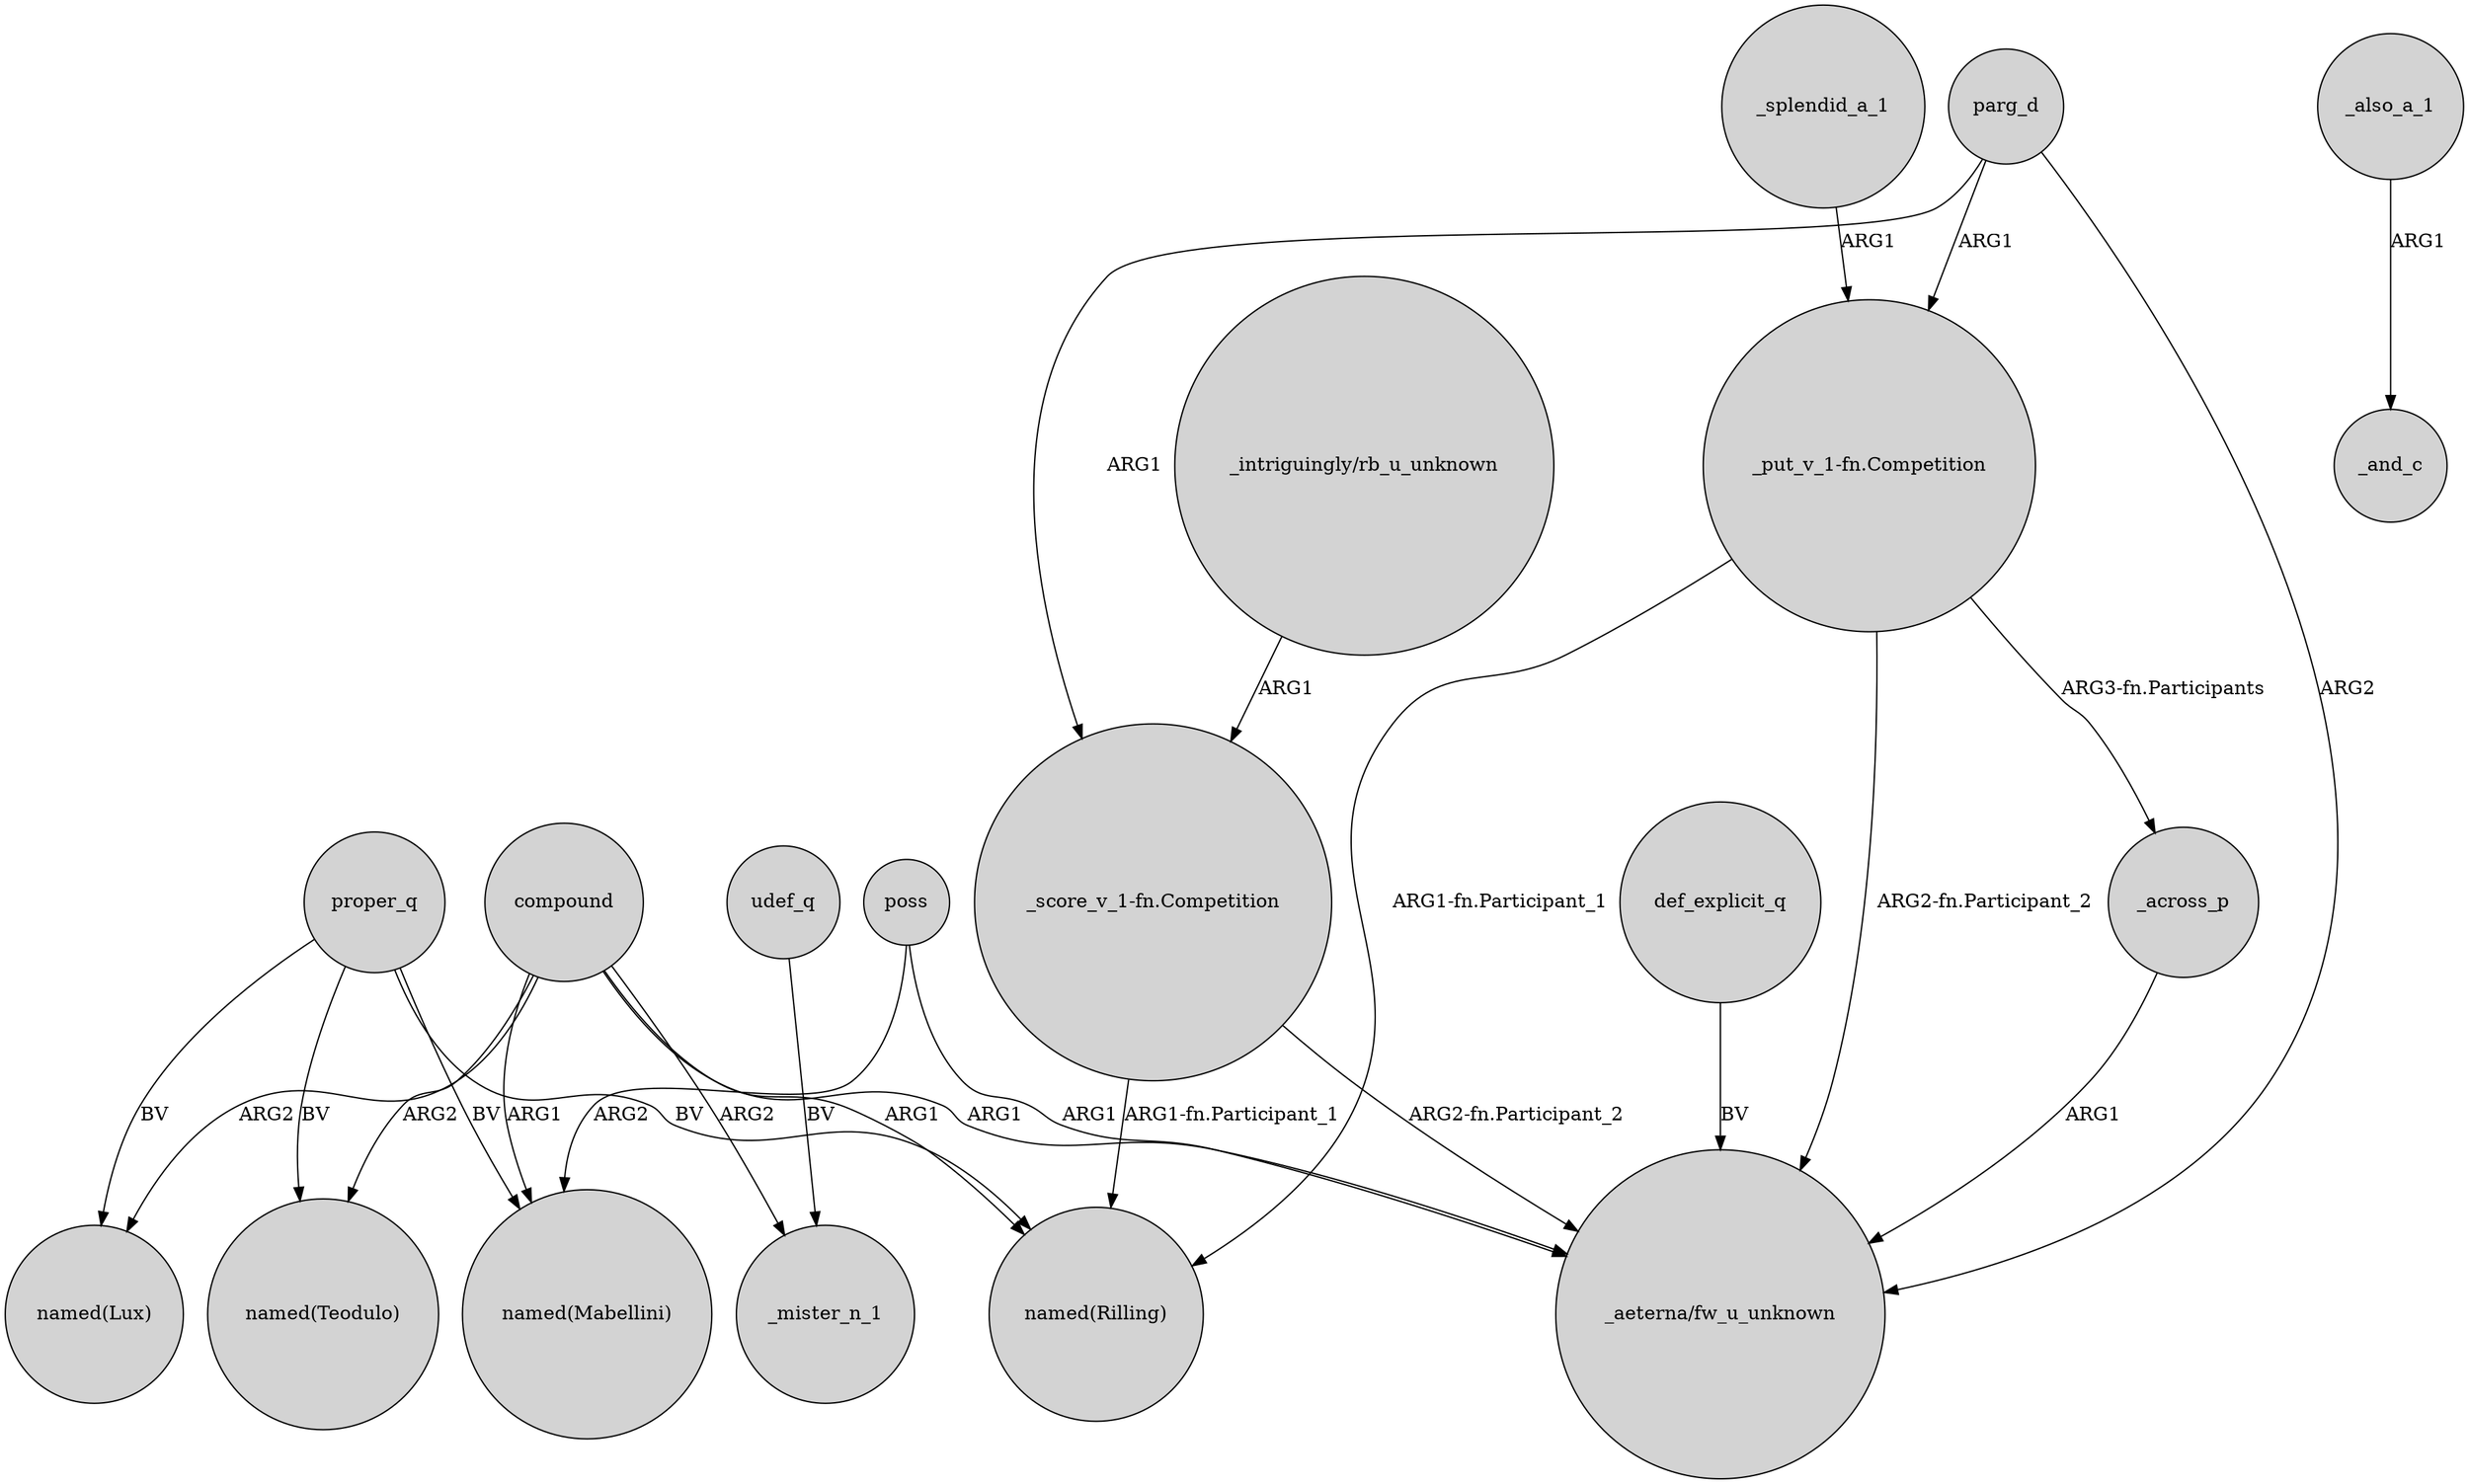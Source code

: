 digraph {
	node [shape=circle style=filled]
	compound -> "_aeterna/fw_u_unknown" [label=ARG1]
	parg_d -> "_put_v_1-fn.Competition" [label=ARG1]
	compound -> "named(Teodulo)" [label=ARG2]
	compound -> _mister_n_1 [label=ARG2]
	compound -> "named(Lux)" [label=ARG2]
	_across_p -> "_aeterna/fw_u_unknown" [label=ARG1]
	"_intriguingly/rb_u_unknown" -> "_score_v_1-fn.Competition" [label=ARG1]
	proper_q -> "named(Lux)" [label=BV]
	poss -> "named(Mabellini)" [label=ARG2]
	"_put_v_1-fn.Competition" -> _across_p [label="ARG3-fn.Participants"]
	udef_q -> _mister_n_1 [label=BV]
	proper_q -> "named(Mabellini)" [label=BV]
	poss -> "_aeterna/fw_u_unknown" [label=ARG1]
	proper_q -> "named(Rilling)" [label=BV]
	"_put_v_1-fn.Competition" -> "_aeterna/fw_u_unknown" [label="ARG2-fn.Participant_2"]
	proper_q -> "named(Teodulo)" [label=BV]
	"_put_v_1-fn.Competition" -> "named(Rilling)" [label="ARG1-fn.Participant_1"]
	parg_d -> "_score_v_1-fn.Competition" [label=ARG1]
	compound -> "named(Mabellini)" [label=ARG1]
	_splendid_a_1 -> "_put_v_1-fn.Competition" [label=ARG1]
	compound -> "named(Rilling)" [label=ARG1]
	"_score_v_1-fn.Competition" -> "_aeterna/fw_u_unknown" [label="ARG2-fn.Participant_2"]
	def_explicit_q -> "_aeterna/fw_u_unknown" [label=BV]
	"_score_v_1-fn.Competition" -> "named(Rilling)" [label="ARG1-fn.Participant_1"]
	_also_a_1 -> _and_c [label=ARG1]
	parg_d -> "_aeterna/fw_u_unknown" [label=ARG2]
}
